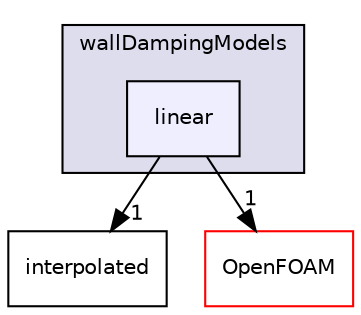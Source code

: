 digraph "src/phaseSystemModels/reactingEulerFoam/interfacialModels/wallDampingModels/linear" {
  bgcolor=transparent;
  compound=true
  node [ fontsize="10", fontname="Helvetica"];
  edge [ labelfontsize="10", labelfontname="Helvetica"];
  subgraph clusterdir_2a7d2544a9ceb3a6145337cebc7d356e {
    graph [ bgcolor="#ddddee", pencolor="black", label="wallDampingModels" fontname="Helvetica", fontsize="10", URL="dir_2a7d2544a9ceb3a6145337cebc7d356e.html"]
  dir_f3edc4743d1087ee938c332ec666fb4b [shape=box, label="linear", style="filled", fillcolor="#eeeeff", pencolor="black", URL="dir_f3edc4743d1087ee938c332ec666fb4b.html"];
  }
  dir_ba10b629d580c3937b14a5ffa75d9add [shape=box label="interpolated" URL="dir_ba10b629d580c3937b14a5ffa75d9add.html"];
  dir_c5473ff19b20e6ec4dfe5c310b3778a8 [shape=box label="OpenFOAM" color="red" URL="dir_c5473ff19b20e6ec4dfe5c310b3778a8.html"];
  dir_f3edc4743d1087ee938c332ec666fb4b->dir_ba10b629d580c3937b14a5ffa75d9add [headlabel="1", labeldistance=1.5 headhref="dir_003181_003180.html"];
  dir_f3edc4743d1087ee938c332ec666fb4b->dir_c5473ff19b20e6ec4dfe5c310b3778a8 [headlabel="1", labeldistance=1.5 headhref="dir_003181_002151.html"];
}
